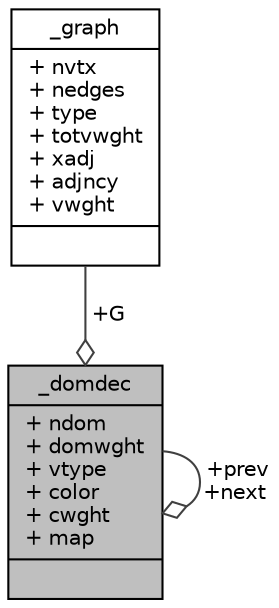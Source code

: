 digraph "_domdec"
{
  edge [fontname="Helvetica",fontsize="10",labelfontname="Helvetica",labelfontsize="10"];
  node [fontname="Helvetica",fontsize="10",shape=record];
  Node1 [label="{_domdec\n|+ ndom\l+ domwght\l+ vtype\l+ color\l+ cwght\l+ map\l|}",height=0.2,width=0.4,color="black", fillcolor="grey75", style="filled", fontcolor="black"];
  Node2 -> Node1 [color="grey25",fontsize="10",style="solid",label=" +G" ,arrowhead="odiamond",fontname="Helvetica"];
  Node2 [label="{_graph\n|+ nvtx\l+ nedges\l+ type\l+ totvwght\l+ xadj\l+ adjncy\l+ vwght\l|}",height=0.2,width=0.4,color="black", fillcolor="white", style="filled",URL="$struct__graph.html"];
  Node1 -> Node1 [color="grey25",fontsize="10",style="solid",label=" +prev\n+next" ,arrowhead="odiamond",fontname="Helvetica"];
}
